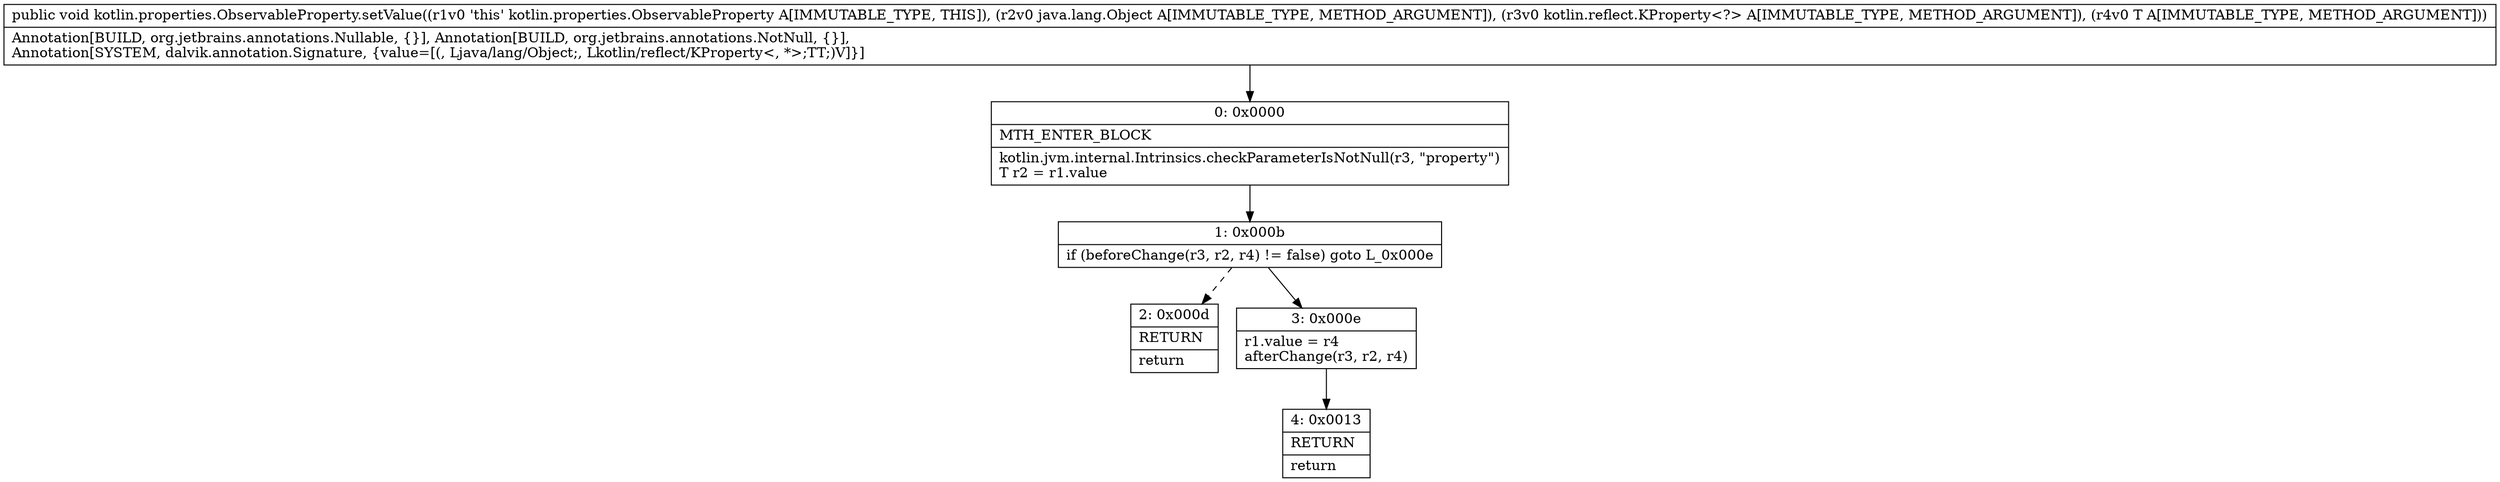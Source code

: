 digraph "CFG forkotlin.properties.ObservableProperty.setValue(Ljava\/lang\/Object;Lkotlin\/reflect\/KProperty;Ljava\/lang\/Object;)V" {
Node_0 [shape=record,label="{0\:\ 0x0000|MTH_ENTER_BLOCK\l|kotlin.jvm.internal.Intrinsics.checkParameterIsNotNull(r3, \"property\")\lT r2 = r1.value\l}"];
Node_1 [shape=record,label="{1\:\ 0x000b|if (beforeChange(r3, r2, r4) != false) goto L_0x000e\l}"];
Node_2 [shape=record,label="{2\:\ 0x000d|RETURN\l|return\l}"];
Node_3 [shape=record,label="{3\:\ 0x000e|r1.value = r4\lafterChange(r3, r2, r4)\l}"];
Node_4 [shape=record,label="{4\:\ 0x0013|RETURN\l|return\l}"];
MethodNode[shape=record,label="{public void kotlin.properties.ObservableProperty.setValue((r1v0 'this' kotlin.properties.ObservableProperty A[IMMUTABLE_TYPE, THIS]), (r2v0 java.lang.Object A[IMMUTABLE_TYPE, METHOD_ARGUMENT]), (r3v0 kotlin.reflect.KProperty\<?\> A[IMMUTABLE_TYPE, METHOD_ARGUMENT]), (r4v0 T A[IMMUTABLE_TYPE, METHOD_ARGUMENT]))  | Annotation[BUILD, org.jetbrains.annotations.Nullable, \{\}], Annotation[BUILD, org.jetbrains.annotations.NotNull, \{\}], \lAnnotation[SYSTEM, dalvik.annotation.Signature, \{value=[(, Ljava\/lang\/Object;, Lkotlin\/reflect\/KProperty\<, *\>;TT;)V]\}]\l}"];
MethodNode -> Node_0;
Node_0 -> Node_1;
Node_1 -> Node_2[style=dashed];
Node_1 -> Node_3;
Node_3 -> Node_4;
}

